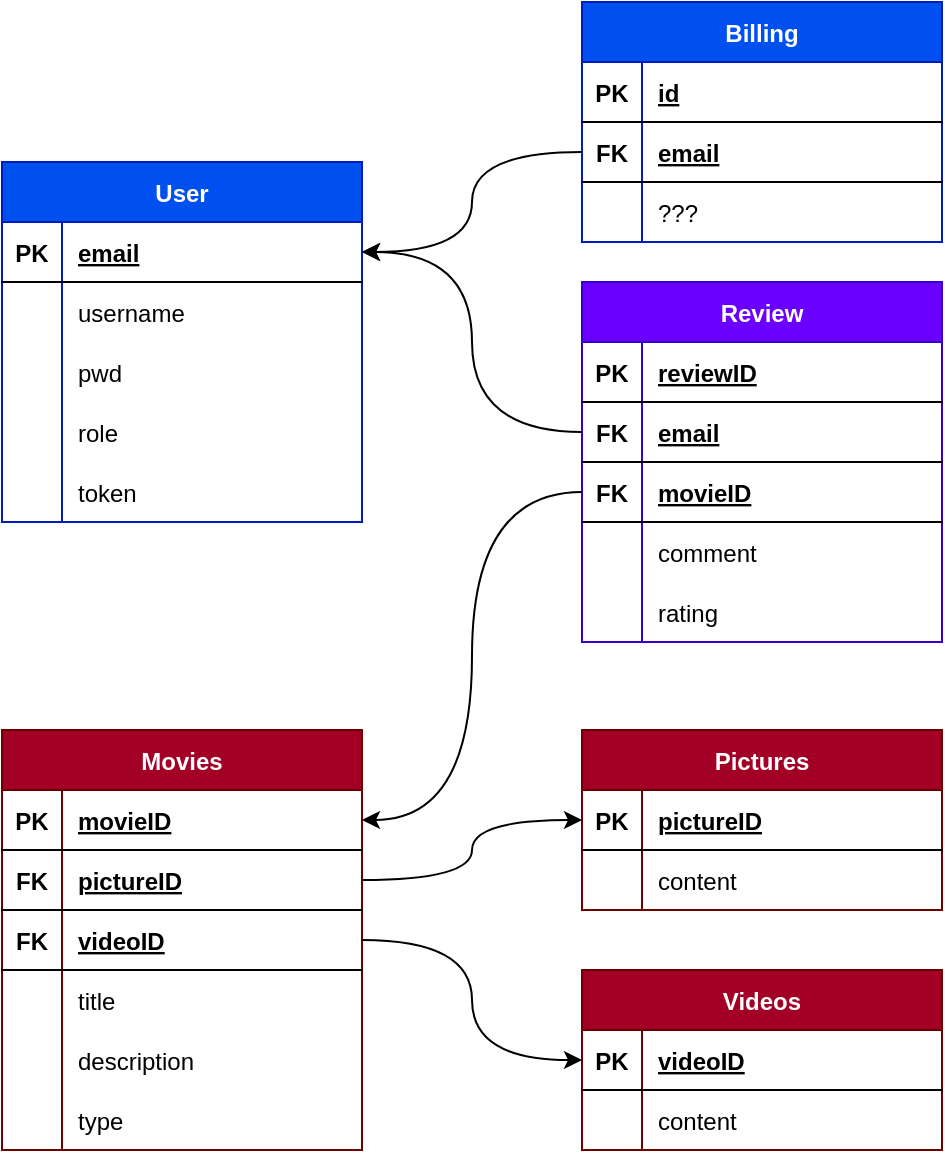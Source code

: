<mxfile version="20.8.16" type="device"><diagram name="Page-1" id="cSK0rcm6ZEmLf3xhF0UD"><mxGraphModel dx="1152" dy="688" grid="1" gridSize="10" guides="1" tooltips="1" connect="1" arrows="1" fold="1" page="1" pageScale="1" pageWidth="1169" pageHeight="827" math="0" shadow="0"><root><mxCell id="0"/><mxCell id="1" parent="0"/><mxCell id="ueg-P7TK4f_CbubxIHld-5" value="User" style="shape=table;startSize=30;container=1;collapsible=1;childLayout=tableLayout;fixedRows=1;rowLines=0;fontStyle=1;align=center;resizeLast=1;fillColor=#0050ef;fontColor=#ffffff;strokeColor=#001DBC;" parent="1" vertex="1"><mxGeometry x="40" y="130" width="180" height="180" as="geometry"/></mxCell><mxCell id="ueg-P7TK4f_CbubxIHld-6" value="" style="shape=tableRow;horizontal=0;startSize=0;swimlaneHead=0;swimlaneBody=0;fillColor=none;collapsible=0;dropTarget=0;points=[[0,0.5],[1,0.5]];portConstraint=eastwest;top=0;left=0;right=0;bottom=1;" parent="ueg-P7TK4f_CbubxIHld-5" vertex="1"><mxGeometry y="30" width="180" height="30" as="geometry"/></mxCell><mxCell id="ueg-P7TK4f_CbubxIHld-7" value="PK" style="shape=partialRectangle;connectable=0;fillColor=none;top=0;left=0;bottom=0;right=0;fontStyle=1;overflow=hidden;" parent="ueg-P7TK4f_CbubxIHld-6" vertex="1"><mxGeometry width="30" height="30" as="geometry"><mxRectangle width="30" height="30" as="alternateBounds"/></mxGeometry></mxCell><mxCell id="ueg-P7TK4f_CbubxIHld-8" value="email" style="shape=partialRectangle;connectable=0;fillColor=none;top=0;left=0;bottom=0;right=0;align=left;spacingLeft=6;fontStyle=5;overflow=hidden;" parent="ueg-P7TK4f_CbubxIHld-6" vertex="1"><mxGeometry x="30" width="150" height="30" as="geometry"><mxRectangle width="150" height="30" as="alternateBounds"/></mxGeometry></mxCell><mxCell id="ueg-P7TK4f_CbubxIHld-9" value="" style="shape=tableRow;horizontal=0;startSize=0;swimlaneHead=0;swimlaneBody=0;fillColor=none;collapsible=0;dropTarget=0;points=[[0,0.5],[1,0.5]];portConstraint=eastwest;top=0;left=0;right=0;bottom=0;" parent="ueg-P7TK4f_CbubxIHld-5" vertex="1"><mxGeometry y="60" width="180" height="30" as="geometry"/></mxCell><mxCell id="ueg-P7TK4f_CbubxIHld-10" value="" style="shape=partialRectangle;connectable=0;fillColor=none;top=0;left=0;bottom=0;right=0;editable=1;overflow=hidden;" parent="ueg-P7TK4f_CbubxIHld-9" vertex="1"><mxGeometry width="30" height="30" as="geometry"><mxRectangle width="30" height="30" as="alternateBounds"/></mxGeometry></mxCell><mxCell id="ueg-P7TK4f_CbubxIHld-11" value="username" style="shape=partialRectangle;connectable=0;fillColor=none;top=0;left=0;bottom=0;right=0;align=left;spacingLeft=6;overflow=hidden;" parent="ueg-P7TK4f_CbubxIHld-9" vertex="1"><mxGeometry x="30" width="150" height="30" as="geometry"><mxRectangle width="150" height="30" as="alternateBounds"/></mxGeometry></mxCell><mxCell id="ueg-P7TK4f_CbubxIHld-12" value="" style="shape=tableRow;horizontal=0;startSize=0;swimlaneHead=0;swimlaneBody=0;fillColor=none;collapsible=0;dropTarget=0;points=[[0,0.5],[1,0.5]];portConstraint=eastwest;top=0;left=0;right=0;bottom=0;" parent="ueg-P7TK4f_CbubxIHld-5" vertex="1"><mxGeometry y="90" width="180" height="30" as="geometry"/></mxCell><mxCell id="ueg-P7TK4f_CbubxIHld-13" value="" style="shape=partialRectangle;connectable=0;fillColor=none;top=0;left=0;bottom=0;right=0;editable=1;overflow=hidden;" parent="ueg-P7TK4f_CbubxIHld-12" vertex="1"><mxGeometry width="30" height="30" as="geometry"><mxRectangle width="30" height="30" as="alternateBounds"/></mxGeometry></mxCell><mxCell id="ueg-P7TK4f_CbubxIHld-14" value="pwd" style="shape=partialRectangle;connectable=0;fillColor=none;top=0;left=0;bottom=0;right=0;align=left;spacingLeft=6;overflow=hidden;" parent="ueg-P7TK4f_CbubxIHld-12" vertex="1"><mxGeometry x="30" width="150" height="30" as="geometry"><mxRectangle width="150" height="30" as="alternateBounds"/></mxGeometry></mxCell><mxCell id="ueg-P7TK4f_CbubxIHld-15" value="" style="shape=tableRow;horizontal=0;startSize=0;swimlaneHead=0;swimlaneBody=0;fillColor=none;collapsible=0;dropTarget=0;points=[[0,0.5],[1,0.5]];portConstraint=eastwest;top=0;left=0;right=0;bottom=0;" parent="ueg-P7TK4f_CbubxIHld-5" vertex="1"><mxGeometry y="120" width="180" height="30" as="geometry"/></mxCell><mxCell id="ueg-P7TK4f_CbubxIHld-16" value="" style="shape=partialRectangle;connectable=0;fillColor=none;top=0;left=0;bottom=0;right=0;editable=1;overflow=hidden;" parent="ueg-P7TK4f_CbubxIHld-15" vertex="1"><mxGeometry width="30" height="30" as="geometry"><mxRectangle width="30" height="30" as="alternateBounds"/></mxGeometry></mxCell><mxCell id="ueg-P7TK4f_CbubxIHld-17" value="role" style="shape=partialRectangle;connectable=0;fillColor=none;top=0;left=0;bottom=0;right=0;align=left;spacingLeft=6;overflow=hidden;" parent="ueg-P7TK4f_CbubxIHld-15" vertex="1"><mxGeometry x="30" width="150" height="30" as="geometry"><mxRectangle width="150" height="30" as="alternateBounds"/></mxGeometry></mxCell><mxCell id="ueg-P7TK4f_CbubxIHld-18" value="" style="shape=tableRow;horizontal=0;startSize=0;swimlaneHead=0;swimlaneBody=0;fillColor=none;collapsible=0;dropTarget=0;points=[[0,0.5],[1,0.5]];portConstraint=eastwest;top=0;left=0;right=0;bottom=0;" parent="ueg-P7TK4f_CbubxIHld-5" vertex="1"><mxGeometry y="150" width="180" height="30" as="geometry"/></mxCell><mxCell id="ueg-P7TK4f_CbubxIHld-19" value="" style="shape=partialRectangle;connectable=0;fillColor=none;top=0;left=0;bottom=0;right=0;editable=1;overflow=hidden;" parent="ueg-P7TK4f_CbubxIHld-18" vertex="1"><mxGeometry width="30" height="30" as="geometry"><mxRectangle width="30" height="30" as="alternateBounds"/></mxGeometry></mxCell><mxCell id="ueg-P7TK4f_CbubxIHld-20" value="token" style="shape=partialRectangle;connectable=0;fillColor=none;top=0;left=0;bottom=0;right=0;align=left;spacingLeft=6;overflow=hidden;" parent="ueg-P7TK4f_CbubxIHld-18" vertex="1"><mxGeometry x="30" width="150" height="30" as="geometry"><mxRectangle width="150" height="30" as="alternateBounds"/></mxGeometry></mxCell><mxCell id="ueg-P7TK4f_CbubxIHld-21" value="Billing" style="shape=table;startSize=30;container=1;collapsible=1;childLayout=tableLayout;fixedRows=1;rowLines=0;fontStyle=1;align=center;resizeLast=1;fillColor=#0050ef;fontColor=#ffffff;strokeColor=#001DBC;" parent="1" vertex="1"><mxGeometry x="330" y="50" width="180" height="120" as="geometry"/></mxCell><mxCell id="ueg-P7TK4f_CbubxIHld-22" value="" style="shape=tableRow;horizontal=0;startSize=0;swimlaneHead=0;swimlaneBody=0;fillColor=none;collapsible=0;dropTarget=0;points=[[0,0.5],[1,0.5]];portConstraint=eastwest;top=0;left=0;right=0;bottom=1;" parent="ueg-P7TK4f_CbubxIHld-21" vertex="1"><mxGeometry y="30" width="180" height="30" as="geometry"/></mxCell><mxCell id="ueg-P7TK4f_CbubxIHld-23" value="PK" style="shape=partialRectangle;connectable=0;fillColor=none;top=0;left=0;bottom=0;right=0;fontStyle=1;overflow=hidden;" parent="ueg-P7TK4f_CbubxIHld-22" vertex="1"><mxGeometry width="30" height="30" as="geometry"><mxRectangle width="30" height="30" as="alternateBounds"/></mxGeometry></mxCell><mxCell id="ueg-P7TK4f_CbubxIHld-24" value="id" style="shape=partialRectangle;connectable=0;fillColor=none;top=0;left=0;bottom=0;right=0;align=left;spacingLeft=6;fontStyle=5;overflow=hidden;" parent="ueg-P7TK4f_CbubxIHld-22" vertex="1"><mxGeometry x="30" width="150" height="30" as="geometry"><mxRectangle width="150" height="30" as="alternateBounds"/></mxGeometry></mxCell><mxCell id="ueg-P7TK4f_CbubxIHld-37" value="" style="shape=tableRow;horizontal=0;startSize=0;swimlaneHead=0;swimlaneBody=0;fillColor=none;collapsible=0;dropTarget=0;points=[[0,0.5],[1,0.5]];portConstraint=eastwest;top=0;left=0;right=0;bottom=1;" parent="ueg-P7TK4f_CbubxIHld-21" vertex="1"><mxGeometry y="60" width="180" height="30" as="geometry"/></mxCell><mxCell id="ueg-P7TK4f_CbubxIHld-38" value="FK" style="shape=partialRectangle;connectable=0;fillColor=none;top=0;left=0;bottom=0;right=0;fontStyle=1;overflow=hidden;" parent="ueg-P7TK4f_CbubxIHld-37" vertex="1"><mxGeometry width="30" height="30" as="geometry"><mxRectangle width="30" height="30" as="alternateBounds"/></mxGeometry></mxCell><mxCell id="ueg-P7TK4f_CbubxIHld-39" value="email" style="shape=partialRectangle;connectable=0;fillColor=none;top=0;left=0;bottom=0;right=0;align=left;spacingLeft=6;fontStyle=5;overflow=hidden;" parent="ueg-P7TK4f_CbubxIHld-37" vertex="1"><mxGeometry x="30" width="150" height="30" as="geometry"><mxRectangle width="150" height="30" as="alternateBounds"/></mxGeometry></mxCell><mxCell id="ueg-P7TK4f_CbubxIHld-25" value="" style="shape=tableRow;horizontal=0;startSize=0;swimlaneHead=0;swimlaneBody=0;fillColor=none;collapsible=0;dropTarget=0;points=[[0,0.5],[1,0.5]];portConstraint=eastwest;top=0;left=0;right=0;bottom=0;" parent="ueg-P7TK4f_CbubxIHld-21" vertex="1"><mxGeometry y="90" width="180" height="30" as="geometry"/></mxCell><mxCell id="ueg-P7TK4f_CbubxIHld-26" value="" style="shape=partialRectangle;connectable=0;fillColor=none;top=0;left=0;bottom=0;right=0;editable=1;overflow=hidden;" parent="ueg-P7TK4f_CbubxIHld-25" vertex="1"><mxGeometry width="30" height="30" as="geometry"><mxRectangle width="30" height="30" as="alternateBounds"/></mxGeometry></mxCell><mxCell id="ueg-P7TK4f_CbubxIHld-27" value="???" style="shape=partialRectangle;connectable=0;fillColor=none;top=0;left=0;bottom=0;right=0;align=left;spacingLeft=6;overflow=hidden;" parent="ueg-P7TK4f_CbubxIHld-25" vertex="1"><mxGeometry x="30" width="150" height="30" as="geometry"><mxRectangle width="150" height="30" as="alternateBounds"/></mxGeometry></mxCell><mxCell id="ueg-P7TK4f_CbubxIHld-40" value="Movies" style="shape=table;startSize=30;container=1;collapsible=1;childLayout=tableLayout;fixedRows=1;rowLines=0;fontStyle=1;align=center;resizeLast=1;fillColor=#a20025;fontColor=#ffffff;strokeColor=#6F0000;" parent="1" vertex="1"><mxGeometry x="40" y="414" width="180" height="210" as="geometry"/></mxCell><mxCell id="ueg-P7TK4f_CbubxIHld-41" value="" style="shape=tableRow;horizontal=0;startSize=0;swimlaneHead=0;swimlaneBody=0;fillColor=none;collapsible=0;dropTarget=0;points=[[0,0.5],[1,0.5]];portConstraint=eastwest;top=0;left=0;right=0;bottom=1;" parent="ueg-P7TK4f_CbubxIHld-40" vertex="1"><mxGeometry y="30" width="180" height="30" as="geometry"/></mxCell><mxCell id="ueg-P7TK4f_CbubxIHld-42" value="PK" style="shape=partialRectangle;connectable=0;fillColor=none;top=0;left=0;bottom=0;right=0;fontStyle=1;overflow=hidden;" parent="ueg-P7TK4f_CbubxIHld-41" vertex="1"><mxGeometry width="30" height="30" as="geometry"><mxRectangle width="30" height="30" as="alternateBounds"/></mxGeometry></mxCell><mxCell id="ueg-P7TK4f_CbubxIHld-43" value="movieID" style="shape=partialRectangle;connectable=0;fillColor=none;top=0;left=0;bottom=0;right=0;align=left;spacingLeft=6;fontStyle=5;overflow=hidden;" parent="ueg-P7TK4f_CbubxIHld-41" vertex="1"><mxGeometry x="30" width="150" height="30" as="geometry"><mxRectangle width="150" height="30" as="alternateBounds"/></mxGeometry></mxCell><mxCell id="ueg-P7TK4f_CbubxIHld-62" value="" style="shape=tableRow;horizontal=0;startSize=0;swimlaneHead=0;swimlaneBody=0;fillColor=none;collapsible=0;dropTarget=0;points=[[0,0.5],[1,0.5]];portConstraint=eastwest;top=0;left=0;right=0;bottom=1;" parent="ueg-P7TK4f_CbubxIHld-40" vertex="1"><mxGeometry y="60" width="180" height="30" as="geometry"/></mxCell><mxCell id="ueg-P7TK4f_CbubxIHld-63" value="FK" style="shape=partialRectangle;connectable=0;fillColor=none;top=0;left=0;bottom=0;right=0;fontStyle=1;overflow=hidden;" parent="ueg-P7TK4f_CbubxIHld-62" vertex="1"><mxGeometry width="30" height="30" as="geometry"><mxRectangle width="30" height="30" as="alternateBounds"/></mxGeometry></mxCell><mxCell id="ueg-P7TK4f_CbubxIHld-64" value="pictureID" style="shape=partialRectangle;connectable=0;fillColor=none;top=0;left=0;bottom=0;right=0;align=left;spacingLeft=6;fontStyle=5;overflow=hidden;" parent="ueg-P7TK4f_CbubxIHld-62" vertex="1"><mxGeometry x="30" width="150" height="30" as="geometry"><mxRectangle width="150" height="30" as="alternateBounds"/></mxGeometry></mxCell><mxCell id="ueg-P7TK4f_CbubxIHld-65" value="" style="shape=tableRow;horizontal=0;startSize=0;swimlaneHead=0;swimlaneBody=0;fillColor=none;collapsible=0;dropTarget=0;points=[[0,0.5],[1,0.5]];portConstraint=eastwest;top=0;left=0;right=0;bottom=1;" parent="ueg-P7TK4f_CbubxIHld-40" vertex="1"><mxGeometry y="90" width="180" height="30" as="geometry"/></mxCell><mxCell id="ueg-P7TK4f_CbubxIHld-66" value="FK" style="shape=partialRectangle;connectable=0;fillColor=none;top=0;left=0;bottom=0;right=0;fontStyle=1;overflow=hidden;" parent="ueg-P7TK4f_CbubxIHld-65" vertex="1"><mxGeometry width="30" height="30" as="geometry"><mxRectangle width="30" height="30" as="alternateBounds"/></mxGeometry></mxCell><mxCell id="ueg-P7TK4f_CbubxIHld-67" value="videoID" style="shape=partialRectangle;connectable=0;fillColor=none;top=0;left=0;bottom=0;right=0;align=left;spacingLeft=6;fontStyle=5;overflow=hidden;" parent="ueg-P7TK4f_CbubxIHld-65" vertex="1"><mxGeometry x="30" width="150" height="30" as="geometry"><mxRectangle width="150" height="30" as="alternateBounds"/></mxGeometry></mxCell><mxCell id="ueg-P7TK4f_CbubxIHld-44" value="" style="shape=tableRow;horizontal=0;startSize=0;swimlaneHead=0;swimlaneBody=0;fillColor=none;collapsible=0;dropTarget=0;points=[[0,0.5],[1,0.5]];portConstraint=eastwest;top=0;left=0;right=0;bottom=0;" parent="ueg-P7TK4f_CbubxIHld-40" vertex="1"><mxGeometry y="120" width="180" height="30" as="geometry"/></mxCell><mxCell id="ueg-P7TK4f_CbubxIHld-45" value="" style="shape=partialRectangle;connectable=0;fillColor=none;top=0;left=0;bottom=0;right=0;editable=1;overflow=hidden;" parent="ueg-P7TK4f_CbubxIHld-44" vertex="1"><mxGeometry width="30" height="30" as="geometry"><mxRectangle width="30" height="30" as="alternateBounds"/></mxGeometry></mxCell><mxCell id="ueg-P7TK4f_CbubxIHld-46" value="title" style="shape=partialRectangle;connectable=0;fillColor=none;top=0;left=0;bottom=0;right=0;align=left;spacingLeft=6;overflow=hidden;" parent="ueg-P7TK4f_CbubxIHld-44" vertex="1"><mxGeometry x="30" width="150" height="30" as="geometry"><mxRectangle width="150" height="30" as="alternateBounds"/></mxGeometry></mxCell><mxCell id="ueg-P7TK4f_CbubxIHld-47" value="" style="shape=tableRow;horizontal=0;startSize=0;swimlaneHead=0;swimlaneBody=0;fillColor=none;collapsible=0;dropTarget=0;points=[[0,0.5],[1,0.5]];portConstraint=eastwest;top=0;left=0;right=0;bottom=0;" parent="ueg-P7TK4f_CbubxIHld-40" vertex="1"><mxGeometry y="150" width="180" height="30" as="geometry"/></mxCell><mxCell id="ueg-P7TK4f_CbubxIHld-48" value="" style="shape=partialRectangle;connectable=0;fillColor=none;top=0;left=0;bottom=0;right=0;editable=1;overflow=hidden;" parent="ueg-P7TK4f_CbubxIHld-47" vertex="1"><mxGeometry width="30" height="30" as="geometry"><mxRectangle width="30" height="30" as="alternateBounds"/></mxGeometry></mxCell><mxCell id="ueg-P7TK4f_CbubxIHld-49" value="description" style="shape=partialRectangle;connectable=0;fillColor=none;top=0;left=0;bottom=0;right=0;align=left;spacingLeft=6;overflow=hidden;" parent="ueg-P7TK4f_CbubxIHld-47" vertex="1"><mxGeometry x="30" width="150" height="30" as="geometry"><mxRectangle width="150" height="30" as="alternateBounds"/></mxGeometry></mxCell><mxCell id="ueg-P7TK4f_CbubxIHld-50" value="" style="shape=tableRow;horizontal=0;startSize=0;swimlaneHead=0;swimlaneBody=0;fillColor=none;collapsible=0;dropTarget=0;points=[[0,0.5],[1,0.5]];portConstraint=eastwest;top=0;left=0;right=0;bottom=0;" parent="ueg-P7TK4f_CbubxIHld-40" vertex="1"><mxGeometry y="180" width="180" height="30" as="geometry"/></mxCell><mxCell id="ueg-P7TK4f_CbubxIHld-51" value="" style="shape=partialRectangle;connectable=0;fillColor=none;top=0;left=0;bottom=0;right=0;editable=1;overflow=hidden;" parent="ueg-P7TK4f_CbubxIHld-50" vertex="1"><mxGeometry width="30" height="30" as="geometry"><mxRectangle width="30" height="30" as="alternateBounds"/></mxGeometry></mxCell><mxCell id="ueg-P7TK4f_CbubxIHld-52" value="type" style="shape=partialRectangle;connectable=0;fillColor=none;top=0;left=0;bottom=0;right=0;align=left;spacingLeft=6;overflow=hidden;" parent="ueg-P7TK4f_CbubxIHld-50" vertex="1"><mxGeometry x="30" width="150" height="30" as="geometry"><mxRectangle width="150" height="30" as="alternateBounds"/></mxGeometry></mxCell><mxCell id="ueg-P7TK4f_CbubxIHld-68" value="Videos" style="shape=table;startSize=30;container=1;collapsible=1;childLayout=tableLayout;fixedRows=1;rowLines=0;fontStyle=1;align=center;resizeLast=1;fillColor=#a20025;fontColor=#ffffff;strokeColor=#6F0000;" parent="1" vertex="1"><mxGeometry x="330" y="534" width="180" height="90" as="geometry"/></mxCell><mxCell id="ueg-P7TK4f_CbubxIHld-75" value="" style="shape=tableRow;horizontal=0;startSize=0;swimlaneHead=0;swimlaneBody=0;fillColor=none;collapsible=0;dropTarget=0;points=[[0,0.5],[1,0.5]];portConstraint=eastwest;top=0;left=0;right=0;bottom=1;" parent="ueg-P7TK4f_CbubxIHld-68" vertex="1"><mxGeometry y="30" width="180" height="30" as="geometry"/></mxCell><mxCell id="ueg-P7TK4f_CbubxIHld-76" value="PK" style="shape=partialRectangle;connectable=0;fillColor=none;top=0;left=0;bottom=0;right=0;fontStyle=1;overflow=hidden;" parent="ueg-P7TK4f_CbubxIHld-75" vertex="1"><mxGeometry width="30" height="30" as="geometry"><mxRectangle width="30" height="30" as="alternateBounds"/></mxGeometry></mxCell><mxCell id="ueg-P7TK4f_CbubxIHld-77" value="videoID" style="shape=partialRectangle;connectable=0;fillColor=none;top=0;left=0;bottom=0;right=0;align=left;spacingLeft=6;fontStyle=5;overflow=hidden;" parent="ueg-P7TK4f_CbubxIHld-75" vertex="1"><mxGeometry x="30" width="150" height="30" as="geometry"><mxRectangle width="150" height="30" as="alternateBounds"/></mxGeometry></mxCell><mxCell id="ueg-P7TK4f_CbubxIHld-78" value="" style="shape=tableRow;horizontal=0;startSize=0;swimlaneHead=0;swimlaneBody=0;fillColor=none;collapsible=0;dropTarget=0;points=[[0,0.5],[1,0.5]];portConstraint=eastwest;top=0;left=0;right=0;bottom=0;" parent="ueg-P7TK4f_CbubxIHld-68" vertex="1"><mxGeometry y="60" width="180" height="30" as="geometry"/></mxCell><mxCell id="ueg-P7TK4f_CbubxIHld-79" value="" style="shape=partialRectangle;connectable=0;fillColor=none;top=0;left=0;bottom=0;right=0;editable=1;overflow=hidden;" parent="ueg-P7TK4f_CbubxIHld-78" vertex="1"><mxGeometry width="30" height="30" as="geometry"><mxRectangle width="30" height="30" as="alternateBounds"/></mxGeometry></mxCell><mxCell id="ueg-P7TK4f_CbubxIHld-80" value="content" style="shape=partialRectangle;connectable=0;fillColor=none;top=0;left=0;bottom=0;right=0;align=left;spacingLeft=6;overflow=hidden;" parent="ueg-P7TK4f_CbubxIHld-78" vertex="1"><mxGeometry x="30" width="150" height="30" as="geometry"><mxRectangle width="150" height="30" as="alternateBounds"/></mxGeometry></mxCell><mxCell id="ueg-P7TK4f_CbubxIHld-90" value="Pictures" style="shape=table;startSize=30;container=1;collapsible=1;childLayout=tableLayout;fixedRows=1;rowLines=0;fontStyle=1;align=center;resizeLast=1;fillColor=#a20025;fontColor=#ffffff;strokeColor=#6F0000;" parent="1" vertex="1"><mxGeometry x="330" y="414" width="180" height="90" as="geometry"/></mxCell><mxCell id="ueg-P7TK4f_CbubxIHld-97" value="" style="shape=tableRow;horizontal=0;startSize=0;swimlaneHead=0;swimlaneBody=0;fillColor=none;collapsible=0;dropTarget=0;points=[[0,0.5],[1,0.5]];portConstraint=eastwest;top=0;left=0;right=0;bottom=1;" parent="ueg-P7TK4f_CbubxIHld-90" vertex="1"><mxGeometry y="30" width="180" height="30" as="geometry"/></mxCell><mxCell id="ueg-P7TK4f_CbubxIHld-98" value="PK" style="shape=partialRectangle;connectable=0;fillColor=none;top=0;left=0;bottom=0;right=0;fontStyle=1;overflow=hidden;" parent="ueg-P7TK4f_CbubxIHld-97" vertex="1"><mxGeometry width="30" height="30" as="geometry"><mxRectangle width="30" height="30" as="alternateBounds"/></mxGeometry></mxCell><mxCell id="ueg-P7TK4f_CbubxIHld-99" value="pictureID" style="shape=partialRectangle;connectable=0;fillColor=none;top=0;left=0;bottom=0;right=0;align=left;spacingLeft=6;fontStyle=5;overflow=hidden;" parent="ueg-P7TK4f_CbubxIHld-97" vertex="1"><mxGeometry x="30" width="150" height="30" as="geometry"><mxRectangle width="150" height="30" as="alternateBounds"/></mxGeometry></mxCell><mxCell id="ueg-P7TK4f_CbubxIHld-100" value="" style="shape=tableRow;horizontal=0;startSize=0;swimlaneHead=0;swimlaneBody=0;fillColor=none;collapsible=0;dropTarget=0;points=[[0,0.5],[1,0.5]];portConstraint=eastwest;top=0;left=0;right=0;bottom=0;" parent="ueg-P7TK4f_CbubxIHld-90" vertex="1"><mxGeometry y="60" width="180" height="30" as="geometry"/></mxCell><mxCell id="ueg-P7TK4f_CbubxIHld-101" value="" style="shape=partialRectangle;connectable=0;fillColor=none;top=0;left=0;bottom=0;right=0;editable=1;overflow=hidden;" parent="ueg-P7TK4f_CbubxIHld-100" vertex="1"><mxGeometry width="30" height="30" as="geometry"><mxRectangle width="30" height="30" as="alternateBounds"/></mxGeometry></mxCell><mxCell id="ueg-P7TK4f_CbubxIHld-102" value="content" style="shape=partialRectangle;connectable=0;fillColor=none;top=0;left=0;bottom=0;right=0;align=left;spacingLeft=6;overflow=hidden;" parent="ueg-P7TK4f_CbubxIHld-100" vertex="1"><mxGeometry x="30" width="150" height="30" as="geometry"><mxRectangle width="150" height="30" as="alternateBounds"/></mxGeometry></mxCell><mxCell id="ueg-P7TK4f_CbubxIHld-116" style="edgeStyle=orthogonalEdgeStyle;rounded=0;orthogonalLoop=1;jettySize=auto;html=1;exitX=1;exitY=0.5;exitDx=0;exitDy=0;entryX=0;entryY=0.5;entryDx=0;entryDy=0;elbow=vertical;curved=1;" parent="1" source="ueg-P7TK4f_CbubxIHld-62" target="ueg-P7TK4f_CbubxIHld-97" edge="1"><mxGeometry relative="1" as="geometry"/></mxCell><mxCell id="ueg-P7TK4f_CbubxIHld-117" style="edgeStyle=orthogonalEdgeStyle;rounded=0;orthogonalLoop=1;jettySize=auto;html=1;exitX=1;exitY=0.5;exitDx=0;exitDy=0;entryX=0;entryY=0.5;entryDx=0;entryDy=0;elbow=vertical;curved=1;" parent="1" source="ueg-P7TK4f_CbubxIHld-65" target="ueg-P7TK4f_CbubxIHld-75" edge="1"><mxGeometry relative="1" as="geometry"/></mxCell><mxCell id="ueg-P7TK4f_CbubxIHld-118" style="edgeStyle=orthogonalEdgeStyle;curved=1;rounded=0;orthogonalLoop=1;jettySize=auto;html=1;exitX=0;exitY=0.5;exitDx=0;exitDy=0;entryX=1;entryY=0.5;entryDx=0;entryDy=0;elbow=vertical;" parent="1" source="ueg-P7TK4f_CbubxIHld-37" target="ueg-P7TK4f_CbubxIHld-6" edge="1"><mxGeometry relative="1" as="geometry"/></mxCell><mxCell id="7LUVGtQVv3qsNkCKV8qX-1" value="Review" style="shape=table;startSize=30;container=1;collapsible=1;childLayout=tableLayout;fixedRows=1;rowLines=0;fontStyle=1;align=center;resizeLast=1;fillColor=#6a00ff;fontColor=#ffffff;strokeColor=#3700CC;" vertex="1" parent="1"><mxGeometry x="330" y="190" width="180" height="180" as="geometry"/></mxCell><mxCell id="7LUVGtQVv3qsNkCKV8qX-2" value="" style="shape=tableRow;horizontal=0;startSize=0;swimlaneHead=0;swimlaneBody=0;fillColor=none;collapsible=0;dropTarget=0;points=[[0,0.5],[1,0.5]];portConstraint=eastwest;top=0;left=0;right=0;bottom=1;" vertex="1" parent="7LUVGtQVv3qsNkCKV8qX-1"><mxGeometry y="30" width="180" height="30" as="geometry"/></mxCell><mxCell id="7LUVGtQVv3qsNkCKV8qX-3" value="PK" style="shape=partialRectangle;connectable=0;fillColor=none;top=0;left=0;bottom=0;right=0;fontStyle=1;overflow=hidden;" vertex="1" parent="7LUVGtQVv3qsNkCKV8qX-2"><mxGeometry width="30" height="30" as="geometry"><mxRectangle width="30" height="30" as="alternateBounds"/></mxGeometry></mxCell><mxCell id="7LUVGtQVv3qsNkCKV8qX-4" value="reviewID" style="shape=partialRectangle;connectable=0;fillColor=none;top=0;left=0;bottom=0;right=0;align=left;spacingLeft=6;fontStyle=5;overflow=hidden;" vertex="1" parent="7LUVGtQVv3qsNkCKV8qX-2"><mxGeometry x="30" width="150" height="30" as="geometry"><mxRectangle width="150" height="30" as="alternateBounds"/></mxGeometry></mxCell><mxCell id="7LUVGtQVv3qsNkCKV8qX-20" value="" style="shape=tableRow;horizontal=0;startSize=0;swimlaneHead=0;swimlaneBody=0;fillColor=none;collapsible=0;dropTarget=0;points=[[0,0.5],[1,0.5]];portConstraint=eastwest;top=0;left=0;right=0;bottom=1;" vertex="1" parent="7LUVGtQVv3qsNkCKV8qX-1"><mxGeometry y="60" width="180" height="30" as="geometry"/></mxCell><mxCell id="7LUVGtQVv3qsNkCKV8qX-21" value="FK" style="shape=partialRectangle;connectable=0;fillColor=none;top=0;left=0;bottom=0;right=0;fontStyle=1;overflow=hidden;" vertex="1" parent="7LUVGtQVv3qsNkCKV8qX-20"><mxGeometry width="30" height="30" as="geometry"><mxRectangle width="30" height="30" as="alternateBounds"/></mxGeometry></mxCell><mxCell id="7LUVGtQVv3qsNkCKV8qX-22" value="email" style="shape=partialRectangle;connectable=0;fillColor=none;top=0;left=0;bottom=0;right=0;align=left;spacingLeft=6;fontStyle=5;overflow=hidden;" vertex="1" parent="7LUVGtQVv3qsNkCKV8qX-20"><mxGeometry x="30" width="150" height="30" as="geometry"><mxRectangle width="150" height="30" as="alternateBounds"/></mxGeometry></mxCell><mxCell id="7LUVGtQVv3qsNkCKV8qX-23" value="" style="shape=tableRow;horizontal=0;startSize=0;swimlaneHead=0;swimlaneBody=0;fillColor=none;collapsible=0;dropTarget=0;points=[[0,0.5],[1,0.5]];portConstraint=eastwest;top=0;left=0;right=0;bottom=1;" vertex="1" parent="7LUVGtQVv3qsNkCKV8qX-1"><mxGeometry y="90" width="180" height="30" as="geometry"/></mxCell><mxCell id="7LUVGtQVv3qsNkCKV8qX-24" value="FK" style="shape=partialRectangle;connectable=0;fillColor=none;top=0;left=0;bottom=0;right=0;fontStyle=1;overflow=hidden;" vertex="1" parent="7LUVGtQVv3qsNkCKV8qX-23"><mxGeometry width="30" height="30" as="geometry"><mxRectangle width="30" height="30" as="alternateBounds"/></mxGeometry></mxCell><mxCell id="7LUVGtQVv3qsNkCKV8qX-25" value="movieID" style="shape=partialRectangle;connectable=0;fillColor=none;top=0;left=0;bottom=0;right=0;align=left;spacingLeft=6;fontStyle=5;overflow=hidden;" vertex="1" parent="7LUVGtQVv3qsNkCKV8qX-23"><mxGeometry x="30" width="150" height="30" as="geometry"><mxRectangle width="150" height="30" as="alternateBounds"/></mxGeometry></mxCell><mxCell id="7LUVGtQVv3qsNkCKV8qX-5" value="" style="shape=tableRow;horizontal=0;startSize=0;swimlaneHead=0;swimlaneBody=0;fillColor=none;collapsible=0;dropTarget=0;points=[[0,0.5],[1,0.5]];portConstraint=eastwest;top=0;left=0;right=0;bottom=0;" vertex="1" parent="7LUVGtQVv3qsNkCKV8qX-1"><mxGeometry y="120" width="180" height="30" as="geometry"/></mxCell><mxCell id="7LUVGtQVv3qsNkCKV8qX-6" value="" style="shape=partialRectangle;connectable=0;fillColor=none;top=0;left=0;bottom=0;right=0;editable=1;overflow=hidden;" vertex="1" parent="7LUVGtQVv3qsNkCKV8qX-5"><mxGeometry width="30" height="30" as="geometry"><mxRectangle width="30" height="30" as="alternateBounds"/></mxGeometry></mxCell><mxCell id="7LUVGtQVv3qsNkCKV8qX-7" value="comment" style="shape=partialRectangle;connectable=0;fillColor=none;top=0;left=0;bottom=0;right=0;align=left;spacingLeft=6;overflow=hidden;" vertex="1" parent="7LUVGtQVv3qsNkCKV8qX-5"><mxGeometry x="30" width="150" height="30" as="geometry"><mxRectangle width="150" height="30" as="alternateBounds"/></mxGeometry></mxCell><mxCell id="7LUVGtQVv3qsNkCKV8qX-8" value="" style="shape=tableRow;horizontal=0;startSize=0;swimlaneHead=0;swimlaneBody=0;fillColor=none;collapsible=0;dropTarget=0;points=[[0,0.5],[1,0.5]];portConstraint=eastwest;top=0;left=0;right=0;bottom=0;" vertex="1" parent="7LUVGtQVv3qsNkCKV8qX-1"><mxGeometry y="150" width="180" height="30" as="geometry"/></mxCell><mxCell id="7LUVGtQVv3qsNkCKV8qX-9" value="" style="shape=partialRectangle;connectable=0;fillColor=none;top=0;left=0;bottom=0;right=0;editable=1;overflow=hidden;" vertex="1" parent="7LUVGtQVv3qsNkCKV8qX-8"><mxGeometry width="30" height="30" as="geometry"><mxRectangle width="30" height="30" as="alternateBounds"/></mxGeometry></mxCell><mxCell id="7LUVGtQVv3qsNkCKV8qX-10" value="rating" style="shape=partialRectangle;connectable=0;fillColor=none;top=0;left=0;bottom=0;right=0;align=left;spacingLeft=6;overflow=hidden;" vertex="1" parent="7LUVGtQVv3qsNkCKV8qX-8"><mxGeometry x="30" width="150" height="30" as="geometry"><mxRectangle width="150" height="30" as="alternateBounds"/></mxGeometry></mxCell><mxCell id="7LUVGtQVv3qsNkCKV8qX-29" style="edgeStyle=orthogonalEdgeStyle;curved=1;rounded=0;orthogonalLoop=1;jettySize=auto;html=1;exitX=0;exitY=0.5;exitDx=0;exitDy=0;entryX=1;entryY=0.5;entryDx=0;entryDy=0;" edge="1" parent="1" source="7LUVGtQVv3qsNkCKV8qX-20" target="ueg-P7TK4f_CbubxIHld-6"><mxGeometry relative="1" as="geometry"/></mxCell><mxCell id="7LUVGtQVv3qsNkCKV8qX-30" style="edgeStyle=orthogonalEdgeStyle;curved=1;rounded=0;orthogonalLoop=1;jettySize=auto;html=1;exitX=0;exitY=0.5;exitDx=0;exitDy=0;entryX=1;entryY=0.5;entryDx=0;entryDy=0;" edge="1" parent="1" source="7LUVGtQVv3qsNkCKV8qX-23" target="ueg-P7TK4f_CbubxIHld-41"><mxGeometry relative="1" as="geometry"/></mxCell></root></mxGraphModel></diagram></mxfile>
